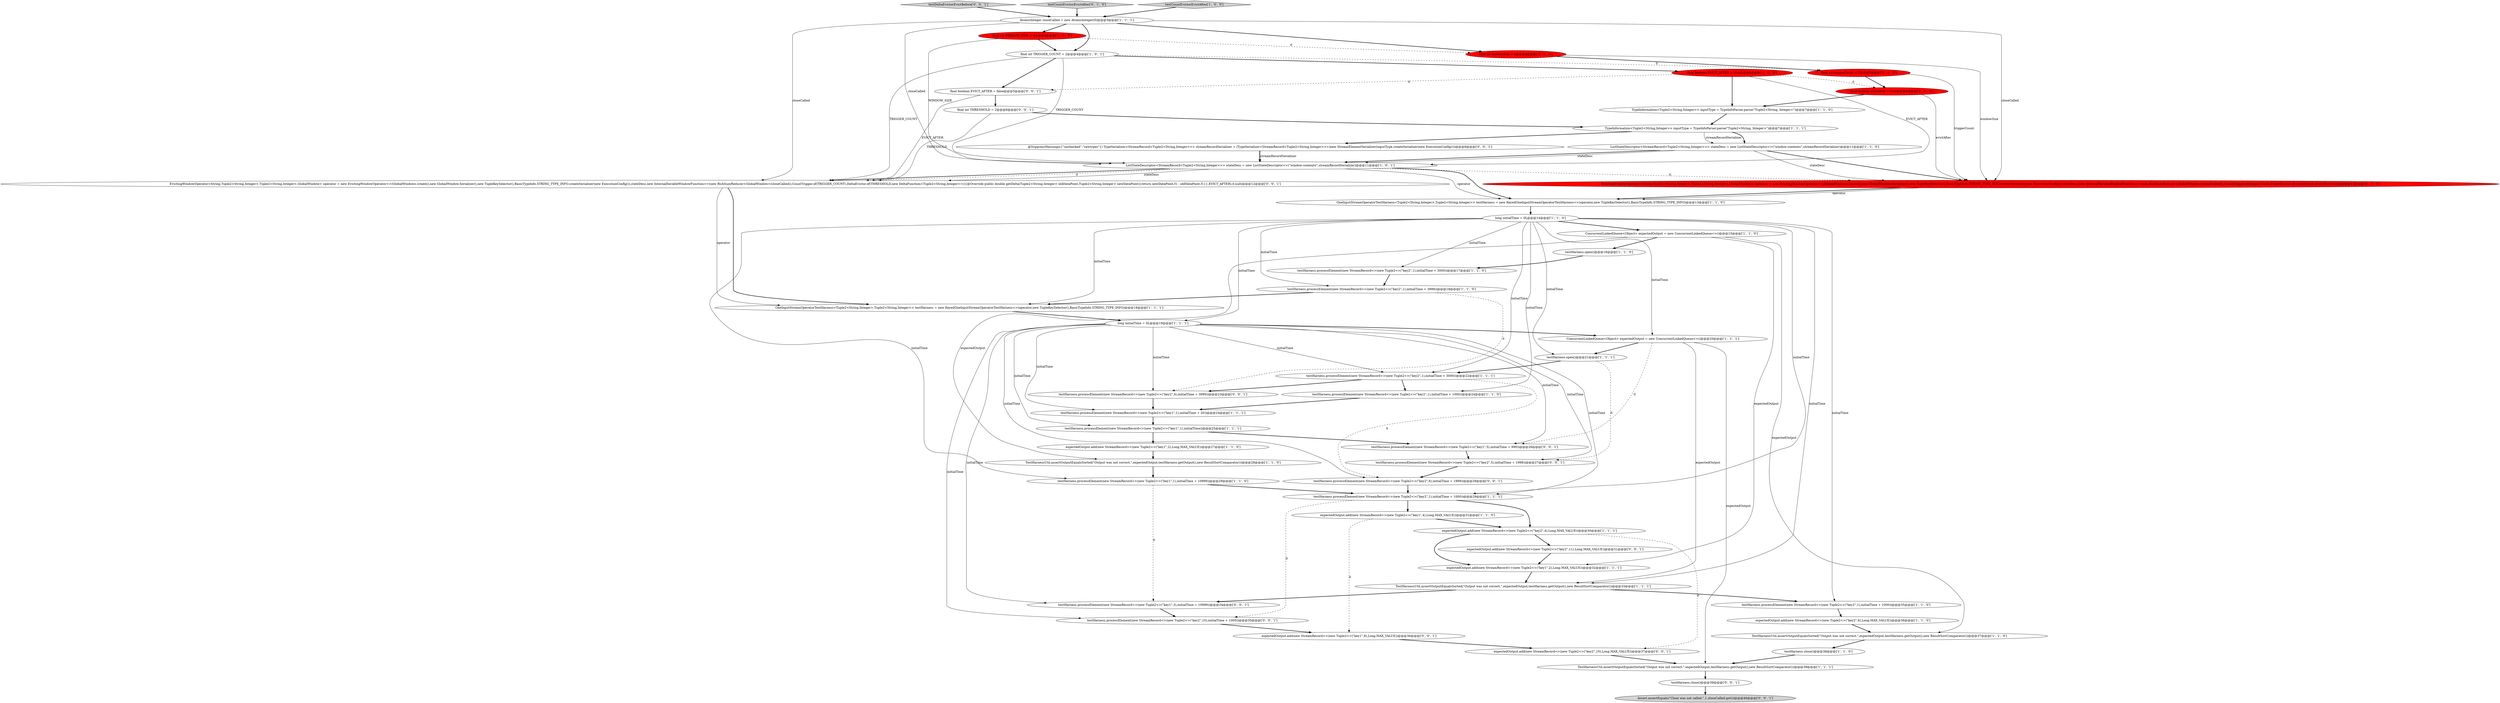 digraph {
25 [style = filled, label = "expectedOutput.add(new StreamRecord<>(new Tuple2<>(\"key1\",2),Long.MAX_VALUE))@@@32@@@['1', '1', '1']", fillcolor = white, shape = ellipse image = "AAA0AAABBB1BBB"];
2 [style = filled, label = "TestHarnessUtil.assertOutputEqualsSorted(\"Output was not correct.\",expectedOutput,testHarness.getOutput(),new ResultSortComparator())@@@33@@@['1', '1', '1']", fillcolor = white, shape = ellipse image = "AAA0AAABBB1BBB"];
18 [style = filled, label = "testHarness.processElement(new StreamRecord<>(new Tuple2<>(\"key2\",1),initialTime + 1000))@@@29@@@['1', '1', '1']", fillcolor = white, shape = ellipse image = "AAA0AAABBB1BBB"];
16 [style = filled, label = "final boolean EVICT_AFTER = true@@@6@@@['1', '0', '0']", fillcolor = red, shape = ellipse image = "AAA1AAABBB1BBB"];
33 [style = filled, label = "testHarness.processElement(new StreamRecord<>(new Tuple2<>(\"key1\",1),initialTime))@@@25@@@['1', '1', '1']", fillcolor = white, shape = ellipse image = "AAA0AAABBB1BBB"];
47 [style = filled, label = "testHarness.processElement(new StreamRecord<>(new Tuple2<>(\"key2\",10),initialTime + 1000))@@@35@@@['0', '0', '1']", fillcolor = white, shape = ellipse image = "AAA0AAABBB3BBB"];
55 [style = filled, label = "final boolean EVICT_AFTER = false@@@5@@@['0', '0', '1']", fillcolor = white, shape = ellipse image = "AAA0AAABBB3BBB"];
5 [style = filled, label = "expectedOutput.add(new StreamRecord<>(new Tuple2<>(\"key2\",4),Long.MAX_VALUE))@@@30@@@['1', '1', '1']", fillcolor = white, shape = ellipse image = "AAA0AAABBB1BBB"];
46 [style = filled, label = "EvictingWindowOperator<String,Tuple2<String,Integer>,Tuple2<String,Integer>,GlobalWindow> operator = new EvictingWindowOperator<>(GlobalWindows.create(),new GlobalWindow.Serializer(),new TupleKeySelector(),BasicTypeInfo.STRING_TYPE_INFO.createSerializer(new ExecutionConfig()),stateDesc,new InternalIterableWindowFunction<>(new RichSumReducer<GlobalWindow>(closeCalled)),CountTrigger.of(TRIGGER_COUNT),DeltaEvictor.of(THRESHOLD,new DeltaFunction<Tuple2<String,Integer>>(){@Override public double getDelta(Tuple2<String,Integer> oldDataPoint,Tuple2<String,Integer> newDataPoint){return newDataPoint.f1 - oldDataPoint.f1}},EVICT_AFTER),0,null)@@@12@@@['0', '0', '1']", fillcolor = white, shape = ellipse image = "AAA0AAABBB3BBB"];
45 [style = filled, label = "testHarness.processElement(new StreamRecord<>(new Tuple2<>(\"key1\",5),initialTime + 999))@@@26@@@['0', '0', '1']", fillcolor = white, shape = ellipse image = "AAA0AAABBB3BBB"];
4 [style = filled, label = "OneInputStreamOperatorTestHarness<Tuple2<String,Integer>,Tuple2<String,Integer>> testHarness = new KeyedOneInputStreamOperatorTestHarness<>(operator,new TupleKeySelector(),BasicTypeInfo.STRING_TYPE_INFO)@@@18@@@['1', '1', '1']", fillcolor = white, shape = ellipse image = "AAA0AAABBB1BBB"];
39 [style = filled, label = "EvictingWindowOperator<String,Tuple2<String,Integer>,Tuple2<String,Integer>,GlobalWindow> operator = new EvictingWindowOperator<>(GlobalWindows.create(),new GlobalWindow.Serializer(),new TupleKeySelector(),BasicTypeInfo.STRING_TYPE_INFO.createSerializer(new ExecutionConfig()),stateDesc,new InternalIterableWindowFunction<>(new RichSumReducer<GlobalWindow>(closeCalled)),CountTrigger.of(triggerCount),CountEvictor.of(windowSize,evictAfter),0,null)@@@12@@@['0', '1', '0']", fillcolor = red, shape = ellipse image = "AAA1AAABBB2BBB"];
8 [style = filled, label = "TestHarnessUtil.assertOutputEqualsSorted(\"Output was not correct.\",expectedOutput,testHarness.getOutput(),new ResultSortComparator())@@@38@@@['1', '1', '1']", fillcolor = white, shape = ellipse image = "AAA0AAABBB1BBB"];
53 [style = filled, label = "expectedOutput.add(new StreamRecord<>(new Tuple2<>(\"key2\",10),Long.MAX_VALUE))@@@37@@@['0', '0', '1']", fillcolor = white, shape = ellipse image = "AAA0AAABBB3BBB"];
3 [style = filled, label = "testHarness.close()@@@38@@@['1', '1', '0']", fillcolor = white, shape = ellipse image = "AAA0AAABBB1BBB"];
42 [style = filled, label = "testHarness.processElement(new StreamRecord<>(new Tuple2<>(\"key2\",6),initialTime + 1999))@@@28@@@['0', '0', '1']", fillcolor = white, shape = ellipse image = "AAA0AAABBB3BBB"];
49 [style = filled, label = "expectedOutput.add(new StreamRecord<>(new Tuple2<>(\"key2\",11),Long.MAX_VALUE))@@@31@@@['0', '0', '1']", fillcolor = white, shape = ellipse image = "AAA0AAABBB3BBB"];
6 [style = filled, label = "testHarness.processElement(new StreamRecord<>(new Tuple2<>(\"key1\",1),initialTime + 10999))@@@29@@@['1', '1', '0']", fillcolor = white, shape = ellipse image = "AAA0AAABBB1BBB"];
35 [style = filled, label = "TestHarnessUtil.assertOutputEqualsSorted(\"Output was not correct.\",expectedOutput,testHarness.getOutput(),new ResultSortComparator())@@@28@@@['1', '1', '0']", fillcolor = white, shape = ellipse image = "AAA0AAABBB1BBB"];
26 [style = filled, label = "expectedOutput.add(new StreamRecord<>(new Tuple2<>(\"key1\",4),Long.MAX_VALUE))@@@31@@@['1', '1', '0']", fillcolor = white, shape = ellipse image = "AAA0AAABBB1BBB"];
12 [style = filled, label = "testHarness.processElement(new StreamRecord<>(new Tuple2<>(\"key1\",1),initialTime + 20))@@@24@@@['1', '1', '1']", fillcolor = white, shape = ellipse image = "AAA0AAABBB1BBB"];
34 [style = filled, label = "final int WINDOW_SIZE = 4@@@4@@@['1', '0', '0']", fillcolor = red, shape = ellipse image = "AAA1AAABBB1BBB"];
36 [style = filled, label = "final int triggerCount = 2@@@5@@@['0', '1', '0']", fillcolor = red, shape = ellipse image = "AAA1AAABBB2BBB"];
54 [style = filled, label = "testHarness.processElement(new StreamRecord<>(new Tuple2<>(\"key2\",4),initialTime + 3999))@@@23@@@['0', '0', '1']", fillcolor = white, shape = ellipse image = "AAA0AAABBB3BBB"];
44 [style = filled, label = "testDeltaEvictorEvictBefore['0', '0', '1']", fillcolor = lightgray, shape = diamond image = "AAA0AAABBB3BBB"];
21 [style = filled, label = "testHarness.processElement(new StreamRecord<>(new Tuple2<>(\"key2\",1),initialTime + 1000))@@@35@@@['1', '1', '0']", fillcolor = white, shape = ellipse image = "AAA0AAABBB1BBB"];
20 [style = filled, label = "testHarness.open()@@@21@@@['1', '1', '1']", fillcolor = white, shape = ellipse image = "AAA0AAABBB1BBB"];
14 [style = filled, label = "expectedOutput.add(new StreamRecord<>(new Tuple2<>(\"key2\",6),Long.MAX_VALUE))@@@36@@@['1', '1', '0']", fillcolor = white, shape = ellipse image = "AAA0AAABBB1BBB"];
31 [style = filled, label = "testHarness.processElement(new StreamRecord<>(new Tuple2<>(\"key2\",1),initialTime + 3000))@@@22@@@['1', '1', '1']", fillcolor = white, shape = ellipse image = "AAA0AAABBB1BBB"];
43 [style = filled, label = "testHarness.close()@@@39@@@['0', '0', '1']", fillcolor = white, shape = ellipse image = "AAA0AAABBB3BBB"];
22 [style = filled, label = "long initialTime = 0L@@@19@@@['1', '1', '1']", fillcolor = white, shape = ellipse image = "AAA0AAABBB1BBB"];
27 [style = filled, label = "final int TRIGGER_COUNT = 2@@@4@@@['1', '0', '1']", fillcolor = white, shape = ellipse image = "AAA0AAABBB1BBB"];
40 [style = filled, label = "final int windowSize = 4@@@4@@@['0', '1', '0']", fillcolor = red, shape = ellipse image = "AAA1AAABBB2BBB"];
15 [style = filled, label = "AtomicInteger closeCalled = new AtomicInteger(0)@@@3@@@['1', '1', '1']", fillcolor = white, shape = ellipse image = "AAA0AAABBB1BBB"];
37 [style = filled, label = "testCountEvictorEvictAfter['0', '1', '0']", fillcolor = lightgray, shape = diamond image = "AAA0AAABBB2BBB"];
52 [style = filled, label = "@SuppressWarnings({\"unchecked\",\"rawtypes\"}) TypeSerializer<StreamRecord<Tuple2<String,Integer>>> streamRecordSerializer = (TypeSerializer<StreamRecord<Tuple2<String,Integer>>>)new StreamElementSerializer(inputType.createSerializer(new ExecutionConfig()))@@@8@@@['0', '0', '1']", fillcolor = white, shape = ellipse image = "AAA0AAABBB3BBB"];
38 [style = filled, label = "final boolean evictAfter = true@@@6@@@['0', '1', '0']", fillcolor = red, shape = ellipse image = "AAA1AAABBB2BBB"];
50 [style = filled, label = "expectedOutput.add(new StreamRecord<>(new Tuple2<>(\"key1\",8),Long.MAX_VALUE))@@@36@@@['0', '0', '1']", fillcolor = white, shape = ellipse image = "AAA0AAABBB3BBB"];
0 [style = filled, label = "ListStateDescriptor<StreamRecord<Tuple2<String,Integer>>> stateDesc = new ListStateDescriptor<>(\"window-contents\",streamRecordSerializer)@@@11@@@['1', '0', '1']", fillcolor = white, shape = ellipse image = "AAA0AAABBB1BBB"];
56 [style = filled, label = "testHarness.processElement(new StreamRecord<>(new Tuple2<>(\"key1\",3),initialTime + 10999))@@@34@@@['0', '0', '1']", fillcolor = white, shape = ellipse image = "AAA0AAABBB3BBB"];
19 [style = filled, label = "long initialTime = 0L@@@14@@@['1', '1', '0']", fillcolor = white, shape = ellipse image = "AAA0AAABBB1BBB"];
17 [style = filled, label = "TypeInformation<Tuple2<String,Integer>> inputType = TypeInfoParser.parse(\"Tuple2<String, Integer>\")@@@7@@@['1', '1', '0']", fillcolor = white, shape = ellipse image = "AAA0AAABBB1BBB"];
13 [style = filled, label = "testHarness.open()@@@16@@@['1', '1', '0']", fillcolor = white, shape = ellipse image = "AAA0AAABBB1BBB"];
10 [style = filled, label = "testHarness.processElement(new StreamRecord<>(new Tuple2<>(\"key2\",1),initialTime + 3999))@@@18@@@['1', '1', '0']", fillcolor = white, shape = ellipse image = "AAA0AAABBB1BBB"];
7 [style = filled, label = "OneInputStreamOperatorTestHarness<Tuple2<String,Integer>,Tuple2<String,Integer>> testHarness = new KeyedOneInputStreamOperatorTestHarness<>(operator,new TupleKeySelector(),BasicTypeInfo.STRING_TYPE_INFO)@@@13@@@['1', '1', '0']", fillcolor = white, shape = ellipse image = "AAA0AAABBB1BBB"];
41 [style = filled, label = "testHarness.processElement(new StreamRecord<>(new Tuple2<>(\"key2\",5),initialTime + 1998))@@@27@@@['0', '0', '1']", fillcolor = white, shape = ellipse image = "AAA0AAABBB3BBB"];
32 [style = filled, label = "ListStateDescriptor<StreamRecord<Tuple2<String,Integer>>> stateDesc = new ListStateDescriptor<>(\"window-contents\",streamRecordSerializer)@@@11@@@['1', '1', '0']", fillcolor = white, shape = ellipse image = "AAA0AAABBB1BBB"];
11 [style = filled, label = "ConcurrentLinkedQueue<Object> expectedOutput = new ConcurrentLinkedQueue<>()@@@15@@@['1', '1', '0']", fillcolor = white, shape = ellipse image = "AAA0AAABBB1BBB"];
24 [style = filled, label = "expectedOutput.add(new StreamRecord<>(new Tuple2<>(\"key1\",2),Long.MAX_VALUE))@@@27@@@['1', '1', '0']", fillcolor = white, shape = ellipse image = "AAA0AAABBB1BBB"];
51 [style = filled, label = "Assert.assertEquals(\"Close was not called.\",1,closeCalled.get())@@@40@@@['0', '0', '1']", fillcolor = lightgray, shape = ellipse image = "AAA0AAABBB3BBB"];
23 [style = filled, label = "testHarness.processElement(new StreamRecord<>(new Tuple2<>(\"key2\",1),initialTime + 3000))@@@17@@@['1', '1', '0']", fillcolor = white, shape = ellipse image = "AAA0AAABBB1BBB"];
48 [style = filled, label = "final int THRESHOLD = 2@@@6@@@['0', '0', '1']", fillcolor = white, shape = ellipse image = "AAA0AAABBB3BBB"];
1 [style = filled, label = "testHarness.processElement(new StreamRecord<>(new Tuple2<>(\"key2\",1),initialTime + 1000))@@@24@@@['1', '1', '0']", fillcolor = white, shape = ellipse image = "AAA0AAABBB1BBB"];
29 [style = filled, label = "ConcurrentLinkedQueue<Object> expectedOutput = new ConcurrentLinkedQueue<>()@@@20@@@['1', '1', '1']", fillcolor = white, shape = ellipse image = "AAA0AAABBB1BBB"];
28 [style = filled, label = "testCountEvictorEvictAfter['1', '0', '0']", fillcolor = lightgray, shape = diamond image = "AAA0AAABBB1BBB"];
30 [style = filled, label = "TestHarnessUtil.assertOutputEqualsSorted(\"Output was not correct.\",expectedOutput,testHarness.getOutput(),new ResultSortComparator())@@@37@@@['1', '1', '0']", fillcolor = white, shape = ellipse image = "AAA0AAABBB1BBB"];
9 [style = filled, label = "TypeInformation<Tuple2<String,Integer>> inputType = TypeInfoParser.parse(\"Tuple2<String, Integer>\")@@@7@@@['1', '1', '1']", fillcolor = white, shape = ellipse image = "AAA0AAABBB1BBB"];
22->18 [style = solid, label="initialTime"];
22->45 [style = solid, label="initialTime"];
0->46 [style = bold, label=""];
32->0 [style = bold, label=""];
17->9 [style = bold, label=""];
15->39 [style = solid, label="closeCalled"];
44->15 [style = bold, label=""];
9->32 [style = solid, label="streamRecordSerializer"];
19->11 [style = bold, label=""];
37->15 [style = bold, label=""];
40->39 [style = solid, label="windowSize"];
31->1 [style = bold, label=""];
27->0 [style = solid, label="TRIGGER_COUNT"];
56->47 [style = bold, label=""];
11->25 [style = solid, label="expectedOutput"];
26->50 [style = dashed, label="0"];
46->4 [style = solid, label="operator"];
55->48 [style = bold, label=""];
22->56 [style = solid, label="initialTime"];
5->49 [style = bold, label=""];
29->8 [style = solid, label="expectedOutput"];
11->13 [style = bold, label=""];
1->12 [style = bold, label=""];
19->31 [style = solid, label="initialTime"];
33->45 [style = bold, label=""];
11->30 [style = solid, label="expectedOutput"];
9->52 [style = bold, label=""];
19->20 [style = solid, label="initialTime"];
55->46 [style = solid, label="EVICT_AFTER"];
29->2 [style = solid, label="expectedOutput"];
34->0 [style = solid, label="WINDOW_SIZE"];
45->41 [style = bold, label=""];
22->54 [style = solid, label="initialTime"];
14->30 [style = bold, label=""];
15->34 [style = bold, label=""];
54->12 [style = bold, label=""];
43->51 [style = bold, label=""];
9->32 [style = bold, label=""];
22->12 [style = solid, label="initialTime"];
20->31 [style = bold, label=""];
16->17 [style = bold, label=""];
19->10 [style = solid, label="initialTime"];
27->16 [style = bold, label=""];
25->2 [style = bold, label=""];
34->40 [style = dashed, label="0"];
29->45 [style = dashed, label="0"];
5->25 [style = bold, label=""];
16->0 [style = solid, label="EVICT_AFTER"];
0->7 [style = bold, label=""];
29->20 [style = bold, label=""];
49->25 [style = bold, label=""];
52->0 [style = bold, label=""];
46->4 [style = bold, label=""];
39->7 [style = bold, label=""];
20->41 [style = dashed, label="0"];
2->21 [style = bold, label=""];
12->33 [style = bold, label=""];
23->10 [style = bold, label=""];
22->31 [style = solid, label="initialTime"];
38->17 [style = bold, label=""];
4->22 [style = bold, label=""];
22->47 [style = solid, label="initialTime"];
6->18 [style = bold, label=""];
38->39 [style = solid, label="evictAfter"];
18->26 [style = bold, label=""];
22->41 [style = solid, label="initialTime"];
22->29 [style = bold, label=""];
36->39 [style = solid, label="triggerCount"];
19->4 [style = solid, label="initialTime"];
19->1 [style = solid, label="initialTime"];
31->42 [style = dashed, label="0"];
32->39 [style = solid, label="stateDesc"];
27->36 [style = dashed, label="0"];
47->50 [style = bold, label=""];
27->55 [style = bold, label=""];
30->3 [style = bold, label=""];
40->36 [style = bold, label=""];
33->24 [style = bold, label=""];
3->8 [style = bold, label=""];
53->8 [style = bold, label=""];
15->40 [style = bold, label=""];
32->39 [style = bold, label=""];
22->42 [style = solid, label="initialTime"];
0->46 [style = dashed, label="0"];
15->46 [style = solid, label="closeCalled"];
7->19 [style = bold, label=""];
31->54 [style = bold, label=""];
21->14 [style = bold, label=""];
42->18 [style = bold, label=""];
0->46 [style = solid, label="stateDesc"];
16->38 [style = dashed, label="0"];
18->47 [style = dashed, label="0"];
28->15 [style = bold, label=""];
35->6 [style = bold, label=""];
24->35 [style = bold, label=""];
26->5 [style = bold, label=""];
39->7 [style = solid, label="operator"];
19->23 [style = solid, label="initialTime"];
32->0 [style = solid, label="stateDesc"];
19->21 [style = solid, label="initialTime"];
48->9 [style = bold, label=""];
8->43 [style = bold, label=""];
19->29 [style = solid, label="initialTime"];
11->35 [style = solid, label="expectedOutput"];
0->39 [style = dashed, label="0"];
5->53 [style = dashed, label="0"];
10->54 [style = dashed, label="0"];
19->22 [style = solid, label="initialTime"];
22->33 [style = solid, label="initialTime"];
18->5 [style = bold, label=""];
48->46 [style = solid, label="THRESHOLD"];
19->6 [style = solid, label="initialTime"];
15->0 [style = solid, label="closeCalled"];
13->23 [style = bold, label=""];
19->18 [style = solid, label="initialTime"];
10->4 [style = bold, label=""];
0->7 [style = solid, label="operator"];
6->56 [style = dashed, label="0"];
36->38 [style = bold, label=""];
2->56 [style = bold, label=""];
16->55 [style = dashed, label="0"];
15->27 [style = bold, label=""];
19->2 [style = solid, label="initialTime"];
27->46 [style = solid, label="TRIGGER_COUNT"];
50->53 [style = bold, label=""];
52->0 [style = solid, label="streamRecordSerializer"];
34->27 [style = bold, label=""];
41->42 [style = bold, label=""];
}
